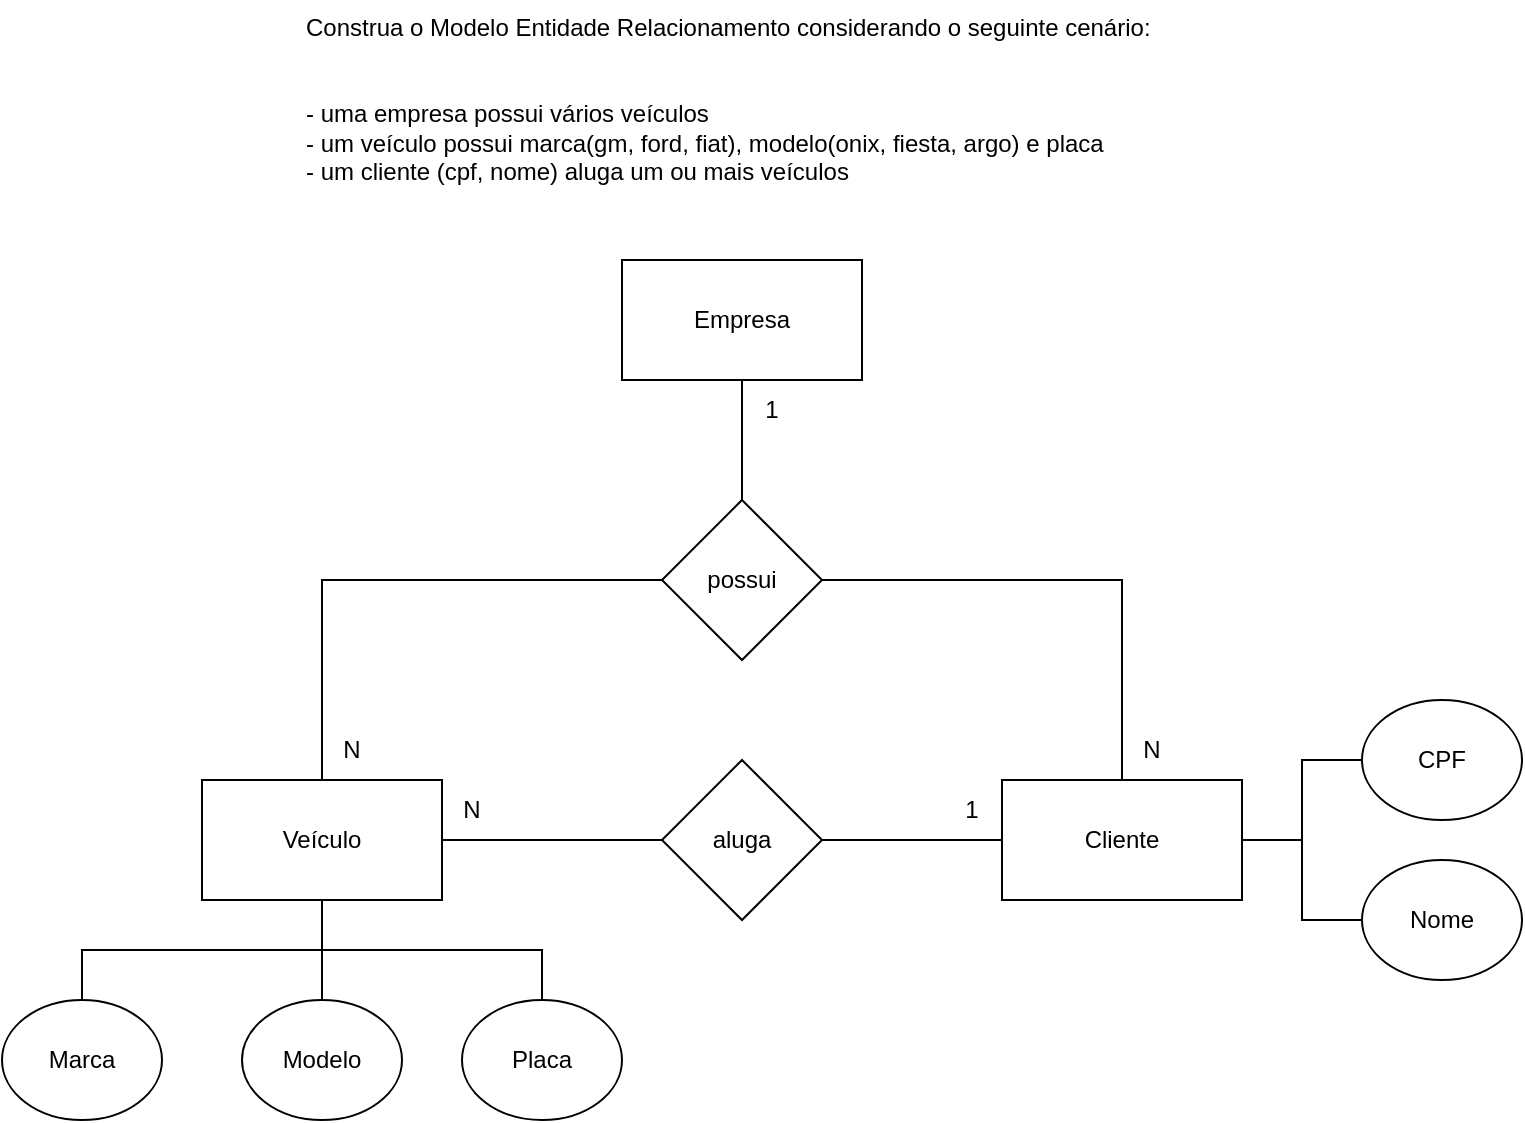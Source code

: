<mxfile version="21.6.5" type="device">
  <diagram id="YwEFYmRrJtaUXXVNZDWJ" name="Página-1">
    <mxGraphModel dx="1345" dy="3073" grid="1" gridSize="10" guides="1" tooltips="1" connect="1" arrows="1" fold="1" page="1" pageScale="1" pageWidth="827" pageHeight="1169" math="0" shadow="0">
      <root>
        <mxCell id="0" />
        <mxCell id="1" parent="0" />
        <mxCell id="H7TqJ4Lv6YYYcR_X0_IR-1" value="Construa o Modelo Entidade Relacionamento considerando o seguinte cenário:&#xa;&#xa;&#xa;- uma empresa possui vários veículos&#xa;- um veículo possui marca(gm, ford, fiat), modelo(onix, fiesta, argo) e placa&#xa;- um cliente (cpf, nome) aluga um ou mais veículos" style="text;whiteSpace=wrap;" vertex="1" parent="1">
          <mxGeometry x="170" y="-2330" width="460" height="110" as="geometry" />
        </mxCell>
        <mxCell id="H7TqJ4Lv6YYYcR_X0_IR-19" value="" style="edgeStyle=orthogonalEdgeStyle;rounded=0;orthogonalLoop=1;jettySize=auto;html=1;endArrow=none;endFill=0;" edge="1" parent="1" source="H7TqJ4Lv6YYYcR_X0_IR-2" target="H7TqJ4Lv6YYYcR_X0_IR-4">
          <mxGeometry relative="1" as="geometry" />
        </mxCell>
        <mxCell id="H7TqJ4Lv6YYYcR_X0_IR-2" value="Empresa" style="rounded=0;whiteSpace=wrap;html=1;" vertex="1" parent="1">
          <mxGeometry x="330" y="-2200" width="120" height="60" as="geometry" />
        </mxCell>
        <mxCell id="H7TqJ4Lv6YYYcR_X0_IR-12" style="edgeStyle=orthogonalEdgeStyle;rounded=0;orthogonalLoop=1;jettySize=auto;html=1;entryX=0.5;entryY=0;entryDx=0;entryDy=0;endArrow=none;endFill=0;" edge="1" parent="1" source="H7TqJ4Lv6YYYcR_X0_IR-3" target="H7TqJ4Lv6YYYcR_X0_IR-10">
          <mxGeometry relative="1" as="geometry" />
        </mxCell>
        <mxCell id="H7TqJ4Lv6YYYcR_X0_IR-13" style="edgeStyle=orthogonalEdgeStyle;rounded=0;orthogonalLoop=1;jettySize=auto;html=1;entryX=0.5;entryY=0;entryDx=0;entryDy=0;exitX=0.5;exitY=1;exitDx=0;exitDy=0;endArrow=none;endFill=0;" edge="1" parent="1" source="H7TqJ4Lv6YYYcR_X0_IR-3" target="H7TqJ4Lv6YYYcR_X0_IR-9">
          <mxGeometry relative="1" as="geometry" />
        </mxCell>
        <mxCell id="H7TqJ4Lv6YYYcR_X0_IR-14" style="edgeStyle=orthogonalEdgeStyle;rounded=0;orthogonalLoop=1;jettySize=auto;html=1;entryX=0.5;entryY=0;entryDx=0;entryDy=0;exitX=0.5;exitY=1;exitDx=0;exitDy=0;endArrow=none;endFill=0;" edge="1" parent="1" source="H7TqJ4Lv6YYYcR_X0_IR-3" target="H7TqJ4Lv6YYYcR_X0_IR-11">
          <mxGeometry relative="1" as="geometry" />
        </mxCell>
        <mxCell id="H7TqJ4Lv6YYYcR_X0_IR-15" style="edgeStyle=orthogonalEdgeStyle;rounded=0;orthogonalLoop=1;jettySize=auto;html=1;entryX=0;entryY=0.5;entryDx=0;entryDy=0;endArrow=none;endFill=0;" edge="1" parent="1" source="H7TqJ4Lv6YYYcR_X0_IR-3" target="H7TqJ4Lv6YYYcR_X0_IR-5">
          <mxGeometry relative="1" as="geometry" />
        </mxCell>
        <mxCell id="H7TqJ4Lv6YYYcR_X0_IR-3" value="Veículo" style="rounded=0;whiteSpace=wrap;html=1;" vertex="1" parent="1">
          <mxGeometry x="120" y="-1940" width="120" height="60" as="geometry" />
        </mxCell>
        <mxCell id="H7TqJ4Lv6YYYcR_X0_IR-24" style="edgeStyle=orthogonalEdgeStyle;rounded=0;orthogonalLoop=1;jettySize=auto;html=1;entryX=0.5;entryY=0;entryDx=0;entryDy=0;endArrow=none;endFill=0;" edge="1" parent="1" source="H7TqJ4Lv6YYYcR_X0_IR-4" target="H7TqJ4Lv6YYYcR_X0_IR-6">
          <mxGeometry relative="1" as="geometry" />
        </mxCell>
        <mxCell id="H7TqJ4Lv6YYYcR_X0_IR-25" style="edgeStyle=orthogonalEdgeStyle;rounded=0;orthogonalLoop=1;jettySize=auto;html=1;entryX=0.5;entryY=0;entryDx=0;entryDy=0;endArrow=none;endFill=0;" edge="1" parent="1" source="H7TqJ4Lv6YYYcR_X0_IR-4" target="H7TqJ4Lv6YYYcR_X0_IR-3">
          <mxGeometry relative="1" as="geometry" />
        </mxCell>
        <mxCell id="H7TqJ4Lv6YYYcR_X0_IR-4" value="possui" style="rhombus;whiteSpace=wrap;html=1;" vertex="1" parent="1">
          <mxGeometry x="350" y="-2080" width="80" height="80" as="geometry" />
        </mxCell>
        <mxCell id="H7TqJ4Lv6YYYcR_X0_IR-16" value="" style="edgeStyle=orthogonalEdgeStyle;rounded=0;orthogonalLoop=1;jettySize=auto;html=1;endArrow=none;endFill=0;" edge="1" parent="1" source="H7TqJ4Lv6YYYcR_X0_IR-5" target="H7TqJ4Lv6YYYcR_X0_IR-6">
          <mxGeometry relative="1" as="geometry" />
        </mxCell>
        <mxCell id="H7TqJ4Lv6YYYcR_X0_IR-5" value="aluga" style="rhombus;whiteSpace=wrap;html=1;" vertex="1" parent="1">
          <mxGeometry x="350" y="-1950" width="80" height="80" as="geometry" />
        </mxCell>
        <mxCell id="H7TqJ4Lv6YYYcR_X0_IR-20" value="" style="edgeStyle=orthogonalEdgeStyle;rounded=0;orthogonalLoop=1;jettySize=auto;html=1;endArrow=none;endFill=0;" edge="1" parent="1" source="H7TqJ4Lv6YYYcR_X0_IR-6" target="H7TqJ4Lv6YYYcR_X0_IR-8">
          <mxGeometry relative="1" as="geometry" />
        </mxCell>
        <mxCell id="H7TqJ4Lv6YYYcR_X0_IR-21" style="edgeStyle=orthogonalEdgeStyle;rounded=0;orthogonalLoop=1;jettySize=auto;html=1;entryX=0;entryY=0.5;entryDx=0;entryDy=0;endArrow=none;endFill=0;" edge="1" parent="1" source="H7TqJ4Lv6YYYcR_X0_IR-6" target="H7TqJ4Lv6YYYcR_X0_IR-7">
          <mxGeometry relative="1" as="geometry" />
        </mxCell>
        <mxCell id="H7TqJ4Lv6YYYcR_X0_IR-6" value="Cliente" style="rounded=0;whiteSpace=wrap;html=1;" vertex="1" parent="1">
          <mxGeometry x="520" y="-1940" width="120" height="60" as="geometry" />
        </mxCell>
        <mxCell id="H7TqJ4Lv6YYYcR_X0_IR-7" value="CPF" style="ellipse;whiteSpace=wrap;html=1;" vertex="1" parent="1">
          <mxGeometry x="700" y="-1980" width="80" height="60" as="geometry" />
        </mxCell>
        <mxCell id="H7TqJ4Lv6YYYcR_X0_IR-8" value="Nome" style="ellipse;whiteSpace=wrap;html=1;" vertex="1" parent="1">
          <mxGeometry x="700" y="-1900" width="80" height="60" as="geometry" />
        </mxCell>
        <mxCell id="H7TqJ4Lv6YYYcR_X0_IR-9" value="Marca" style="ellipse;whiteSpace=wrap;html=1;" vertex="1" parent="1">
          <mxGeometry x="20" y="-1830" width="80" height="60" as="geometry" />
        </mxCell>
        <mxCell id="H7TqJ4Lv6YYYcR_X0_IR-10" value="Modelo" style="ellipse;whiteSpace=wrap;html=1;" vertex="1" parent="1">
          <mxGeometry x="140" y="-1830" width="80" height="60" as="geometry" />
        </mxCell>
        <mxCell id="H7TqJ4Lv6YYYcR_X0_IR-11" value="Placa" style="ellipse;whiteSpace=wrap;html=1;" vertex="1" parent="1">
          <mxGeometry x="250" y="-1830" width="80" height="60" as="geometry" />
        </mxCell>
        <mxCell id="H7TqJ4Lv6YYYcR_X0_IR-22" value="1" style="text;html=1;strokeColor=none;fillColor=none;align=center;verticalAlign=middle;whiteSpace=wrap;rounded=0;" vertex="1" parent="1">
          <mxGeometry x="390" y="-2140" width="30" height="30" as="geometry" />
        </mxCell>
        <mxCell id="H7TqJ4Lv6YYYcR_X0_IR-23" value="N" style="text;html=1;strokeColor=none;fillColor=none;align=center;verticalAlign=middle;whiteSpace=wrap;rounded=0;" vertex="1" parent="1">
          <mxGeometry x="580" y="-1970" width="30" height="30" as="geometry" />
        </mxCell>
        <mxCell id="H7TqJ4Lv6YYYcR_X0_IR-27" value="N" style="text;html=1;strokeColor=none;fillColor=none;align=center;verticalAlign=middle;whiteSpace=wrap;rounded=0;" vertex="1" parent="1">
          <mxGeometry x="180" y="-1970" width="30" height="30" as="geometry" />
        </mxCell>
        <mxCell id="H7TqJ4Lv6YYYcR_X0_IR-28" value="1" style="text;html=1;strokeColor=none;fillColor=none;align=center;verticalAlign=middle;whiteSpace=wrap;rounded=0;" vertex="1" parent="1">
          <mxGeometry x="490" y="-1940" width="30" height="30" as="geometry" />
        </mxCell>
        <mxCell id="H7TqJ4Lv6YYYcR_X0_IR-29" value="N" style="text;html=1;strokeColor=none;fillColor=none;align=center;verticalAlign=middle;whiteSpace=wrap;rounded=0;" vertex="1" parent="1">
          <mxGeometry x="240" y="-1940" width="30" height="30" as="geometry" />
        </mxCell>
      </root>
    </mxGraphModel>
  </diagram>
</mxfile>
